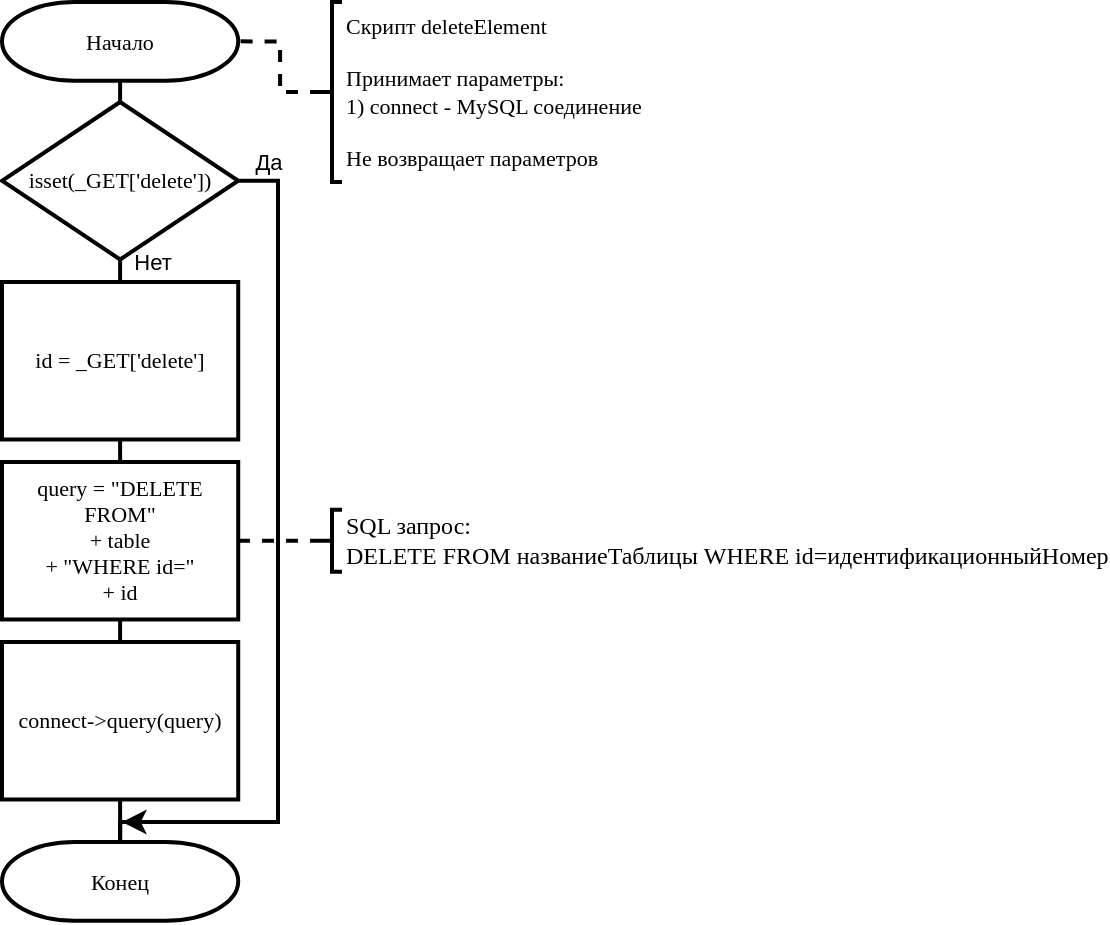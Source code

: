<mxfile version="13.9.9" type="device"><diagram id="O3LkkVIxdw4hI0Wqq9zG" name="Page-1"><mxGraphModel dx="868" dy="452" grid="1" gridSize="10" guides="1" tooltips="1" connect="1" arrows="1" fold="1" page="1" pageScale="1" pageWidth="827" pageHeight="1169" math="0" shadow="0"><root><mxCell id="0"/><mxCell id="1" parent="0"/><mxCell id="nH_WcUFgfH0bvmbeX9k5-7" style="edgeStyle=orthogonalEdgeStyle;rounded=0;orthogonalLoop=1;jettySize=auto;html=1;exitX=0.5;exitY=1;exitDx=0;exitDy=0;exitPerimeter=0;entryX=0.5;entryY=0;entryDx=0;entryDy=0;entryPerimeter=0;endArrow=none;endFill=0;strokeWidth=2;fontSize=11;" edge="1" parent="1" source="nH_WcUFgfH0bvmbeX9k5-1" target="nH_WcUFgfH0bvmbeX9k5-2"><mxGeometry relative="1" as="geometry"/></mxCell><mxCell id="nH_WcUFgfH0bvmbeX9k5-1" value="Начало" style="strokeWidth=2;html=1;shape=mxgraph.flowchart.terminator;whiteSpace=wrap;rounded=0;fontFamily=Times New Roman;fontSize=11;" vertex="1" parent="1"><mxGeometry x="40" y="40" width="118.11" height="39.37" as="geometry"/></mxCell><mxCell id="nH_WcUFgfH0bvmbeX9k5-8" style="edgeStyle=orthogonalEdgeStyle;rounded=0;orthogonalLoop=1;jettySize=auto;html=1;exitX=0.5;exitY=1;exitDx=0;exitDy=0;exitPerimeter=0;entryX=0.5;entryY=0;entryDx=0;entryDy=0;endArrow=none;endFill=0;strokeWidth=2;fontSize=11;" edge="1" parent="1" source="nH_WcUFgfH0bvmbeX9k5-2" target="nH_WcUFgfH0bvmbeX9k5-3"><mxGeometry relative="1" as="geometry"/></mxCell><mxCell id="nH_WcUFgfH0bvmbeX9k5-12" style="edgeStyle=orthogonalEdgeStyle;rounded=0;orthogonalLoop=1;jettySize=auto;html=1;exitX=1;exitY=0.5;exitDx=0;exitDy=0;exitPerimeter=0;entryX=0.5;entryY=0;entryDx=0;entryDy=0;entryPerimeter=0;endArrow=none;endFill=0;strokeWidth=2;fontSize=11;" edge="1" parent="1" source="nH_WcUFgfH0bvmbeX9k5-2" target="nH_WcUFgfH0bvmbeX9k5-6"><mxGeometry relative="1" as="geometry"><Array as="points"><mxPoint x="178" y="129"/><mxPoint x="178" y="450"/><mxPoint x="99" y="450"/></Array></mxGeometry></mxCell><mxCell id="nH_WcUFgfH0bvmbeX9k5-2" value="isset(_GET['delete'])" style="strokeWidth=2;html=1;shape=mxgraph.flowchart.decision;whiteSpace=wrap;rounded=0;fontFamily=Times New Roman;fontSize=11;" vertex="1" parent="1"><mxGeometry x="40" y="90" width="118.11" height="78.74" as="geometry"/></mxCell><mxCell id="nH_WcUFgfH0bvmbeX9k5-9" style="edgeStyle=orthogonalEdgeStyle;rounded=0;orthogonalLoop=1;jettySize=auto;html=1;exitX=0.5;exitY=1;exitDx=0;exitDy=0;entryX=0.5;entryY=0;entryDx=0;entryDy=0;endArrow=none;endFill=0;strokeWidth=2;fontSize=11;" edge="1" parent="1" source="nH_WcUFgfH0bvmbeX9k5-3" target="nH_WcUFgfH0bvmbeX9k5-4"><mxGeometry relative="1" as="geometry"/></mxCell><mxCell id="nH_WcUFgfH0bvmbeX9k5-3" value="id = _GET['delete']" style="rounded=0;whiteSpace=wrap;html=1;absoluteArcSize=1;arcSize=14;strokeWidth=2;fontFamily=Times New Roman;fontSize=11;" vertex="1" parent="1"><mxGeometry x="40" y="180" width="118.11" height="78.74" as="geometry"/></mxCell><mxCell id="nH_WcUFgfH0bvmbeX9k5-10" style="edgeStyle=orthogonalEdgeStyle;rounded=0;orthogonalLoop=1;jettySize=auto;html=1;exitX=0.5;exitY=1;exitDx=0;exitDy=0;entryX=0.5;entryY=0;entryDx=0;entryDy=0;endArrow=none;endFill=0;strokeWidth=2;fontSize=11;" edge="1" parent="1" source="nH_WcUFgfH0bvmbeX9k5-4" target="nH_WcUFgfH0bvmbeX9k5-5"><mxGeometry relative="1" as="geometry"/></mxCell><mxCell id="nH_WcUFgfH0bvmbeX9k5-4" value="query = &quot;DELETE FROM&quot;&lt;br style=&quot;font-size: 11px;&quot;&gt;+ table&lt;br style=&quot;font-size: 11px;&quot;&gt;+ &quot;WHERE id=&quot;&lt;br style=&quot;font-size: 11px;&quot;&gt;+ id" style="rounded=0;whiteSpace=wrap;html=1;absoluteArcSize=1;arcSize=14;strokeWidth=2;fontFamily=Times New Roman;fontSize=11;" vertex="1" parent="1"><mxGeometry x="40" y="270" width="118.11" height="78.74" as="geometry"/></mxCell><mxCell id="nH_WcUFgfH0bvmbeX9k5-11" style="edgeStyle=orthogonalEdgeStyle;rounded=0;orthogonalLoop=1;jettySize=auto;html=1;exitX=0.5;exitY=1;exitDx=0;exitDy=0;entryX=0.5;entryY=0;entryDx=0;entryDy=0;entryPerimeter=0;endArrow=none;endFill=0;strokeWidth=2;fontSize=11;" edge="1" parent="1" source="nH_WcUFgfH0bvmbeX9k5-5" target="nH_WcUFgfH0bvmbeX9k5-6"><mxGeometry relative="1" as="geometry"/></mxCell><mxCell id="nH_WcUFgfH0bvmbeX9k5-5" value="connect-&amp;gt;query(query)" style="rounded=0;whiteSpace=wrap;html=1;absoluteArcSize=1;arcSize=14;strokeWidth=2;fontFamily=Times New Roman;fontSize=11;" vertex="1" parent="1"><mxGeometry x="40" y="360" width="118.11" height="78.74" as="geometry"/></mxCell><mxCell id="nH_WcUFgfH0bvmbeX9k5-6" value="Конец" style="strokeWidth=2;html=1;shape=mxgraph.flowchart.terminator;whiteSpace=wrap;rounded=0;fontFamily=Times New Roman;fontSize=11;" vertex="1" parent="1"><mxGeometry x="40" y="460" width="118.11" height="39.37" as="geometry"/></mxCell><mxCell id="nH_WcUFgfH0bvmbeX9k5-14" style="edgeStyle=orthogonalEdgeStyle;rounded=0;orthogonalLoop=1;jettySize=auto;html=1;exitX=0;exitY=0.5;exitDx=0;exitDy=0;exitPerimeter=0;entryX=1;entryY=0.5;entryDx=0;entryDy=0;entryPerimeter=0;endArrow=none;endFill=0;strokeWidth=2;dashed=1;fontSize=11;" edge="1" parent="1" source="nH_WcUFgfH0bvmbeX9k5-13" target="nH_WcUFgfH0bvmbeX9k5-1"><mxGeometry relative="1" as="geometry"/></mxCell><mxCell id="nH_WcUFgfH0bvmbeX9k5-13" value="Скрипт deleteElement&lt;br style=&quot;font-size: 11px&quot;&gt;&lt;br style=&quot;font-size: 11px&quot;&gt;Принимает параметры:&lt;br style=&quot;font-size: 11px&quot;&gt;1) connect - MySQL соединение&lt;br style=&quot;font-size: 11px&quot;&gt;&lt;br style=&quot;font-size: 11px&quot;&gt;Не возвращает параметров" style="strokeWidth=2;html=1;shape=mxgraph.flowchart.annotation_2;align=left;labelPosition=right;pointerEvents=1;rounded=0;fontFamily=Times New Roman;fontSize=11;" vertex="1" parent="1"><mxGeometry x="200" y="40" width="10" height="90" as="geometry"/></mxCell><mxCell id="nH_WcUFgfH0bvmbeX9k5-16" value="" style="endArrow=classic;html=1;fontFamily=Times New Roman;fontSize=11;strokeWidth=2;" edge="1" parent="1"><mxGeometry width="50" height="50" relative="1" as="geometry"><mxPoint x="160" y="450" as="sourcePoint"/><mxPoint x="100" y="450" as="targetPoint"/></mxGeometry></mxCell><mxCell id="nH_WcUFgfH0bvmbeX9k5-17" value="Да" style="text;html=1;align=center;verticalAlign=middle;resizable=0;points=[];autosize=1;fontSize=11;" vertex="1" parent="1"><mxGeometry x="158.11" y="110" width="30" height="20" as="geometry"/></mxCell><mxCell id="nH_WcUFgfH0bvmbeX9k5-18" value="Нет" style="text;html=1;align=center;verticalAlign=middle;resizable=0;points=[];autosize=1;fontSize=11;" vertex="1" parent="1"><mxGeometry x="100" y="160" width="30" height="20" as="geometry"/></mxCell><mxCell id="nH_WcUFgfH0bvmbeX9k5-20" style="edgeStyle=orthogonalEdgeStyle;rounded=0;orthogonalLoop=1;jettySize=auto;html=1;exitX=0;exitY=0.5;exitDx=0;exitDy=0;exitPerimeter=0;entryX=1;entryY=0.5;entryDx=0;entryDy=0;endArrow=none;endFill=0;strokeWidth=2;fontSize=11;dashed=1;" edge="1" parent="1" source="nH_WcUFgfH0bvmbeX9k5-19" target="nH_WcUFgfH0bvmbeX9k5-4"><mxGeometry relative="1" as="geometry"/></mxCell><mxCell id="nH_WcUFgfH0bvmbeX9k5-19" value="SQL запрос:&lt;br&gt;DELETE FROM названиеТаблицы WHERE id=идентификационныйНомер" style="strokeWidth=2;html=1;shape=mxgraph.flowchart.annotation_2;align=left;labelPosition=right;pointerEvents=1;rounded=0;fontFamily=Times New Roman;" vertex="1" parent="1"><mxGeometry x="200" y="293.9" width="10" height="30.95" as="geometry"/></mxCell></root></mxGraphModel></diagram></mxfile>